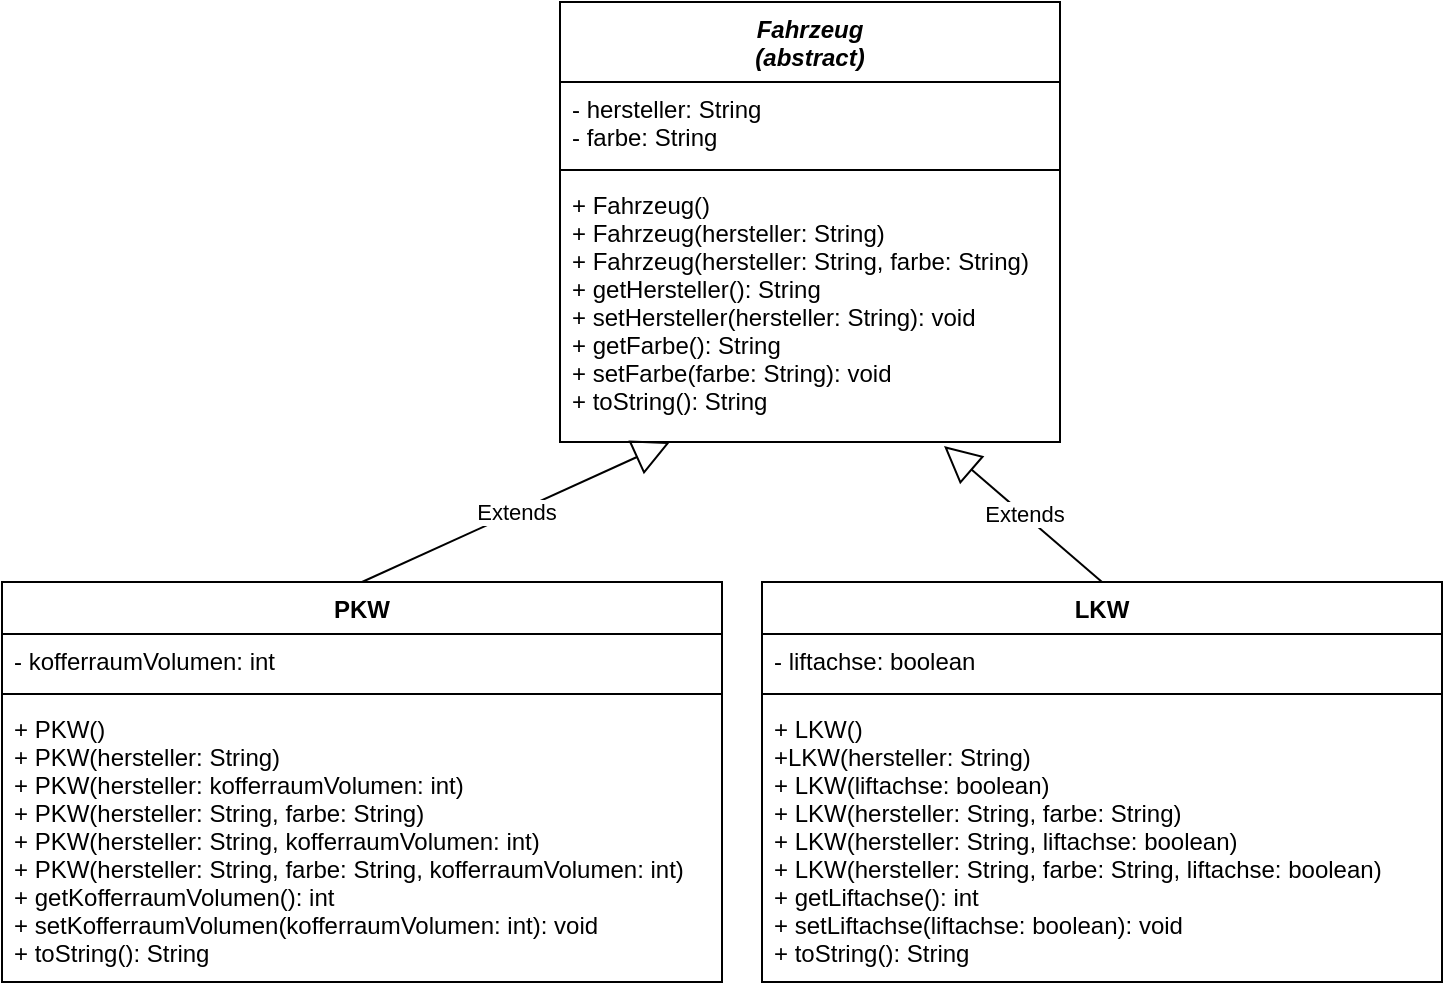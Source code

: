 <mxfile version="15.7.3" type="device"><diagram id="lZEy_WBqA3A3DqOZlL50" name="Seite-1"><mxGraphModel dx="1102" dy="865" grid="1" gridSize="10" guides="1" tooltips="1" connect="1" arrows="1" fold="1" page="1" pageScale="1" pageWidth="827" pageHeight="1169" math="0" shadow="0"><root><mxCell id="0"/><mxCell id="1" parent="0"/><mxCell id="HGOWl45YJo5ajphe01xT-1" value="Fahrzeug&#10;(abstract)" style="swimlane;fontStyle=3;align=center;verticalAlign=top;childLayout=stackLayout;horizontal=1;startSize=40;horizontalStack=0;resizeParent=1;resizeParentMax=0;resizeLast=0;collapsible=1;marginBottom=0;" parent="1" vertex="1"><mxGeometry x="289" y="20" width="250" height="220" as="geometry"/></mxCell><mxCell id="HGOWl45YJo5ajphe01xT-2" value="- hersteller: String&#10;- farbe: String&#10;" style="text;strokeColor=none;fillColor=none;align=left;verticalAlign=top;spacingLeft=4;spacingRight=4;overflow=hidden;rotatable=0;points=[[0,0.5],[1,0.5]];portConstraint=eastwest;" parent="HGOWl45YJo5ajphe01xT-1" vertex="1"><mxGeometry y="40" width="250" height="40" as="geometry"/></mxCell><mxCell id="HGOWl45YJo5ajphe01xT-3" value="" style="line;strokeWidth=1;fillColor=none;align=left;verticalAlign=middle;spacingTop=-1;spacingLeft=3;spacingRight=3;rotatable=0;labelPosition=right;points=[];portConstraint=eastwest;" parent="HGOWl45YJo5ajphe01xT-1" vertex="1"><mxGeometry y="80" width="250" height="8" as="geometry"/></mxCell><mxCell id="HGOWl45YJo5ajphe01xT-4" value="+ Fahrzeug()&#10;+ Fahrzeug(hersteller: String)&#10;+ Fahrzeug(hersteller: String, farbe: String)&#10;+ getHersteller(): String&#10;+ setHersteller(hersteller: String): void&#10;+ getFarbe(): String&#10;+ setFarbe(farbe: String): void&#10;+ toString(): String&#10;" style="text;strokeColor=none;fillColor=none;align=left;verticalAlign=top;spacingLeft=4;spacingRight=4;overflow=hidden;rotatable=0;points=[[0,0.5],[1,0.5]];portConstraint=eastwest;" parent="HGOWl45YJo5ajphe01xT-1" vertex="1"><mxGeometry y="88" width="250" height="132" as="geometry"/></mxCell><mxCell id="HGOWl45YJo5ajphe01xT-5" value="PKW" style="swimlane;fontStyle=1;align=center;verticalAlign=top;childLayout=stackLayout;horizontal=1;startSize=26;horizontalStack=0;resizeParent=1;resizeParentMax=0;resizeLast=0;collapsible=1;marginBottom=0;" parent="1" vertex="1"><mxGeometry x="10" y="310" width="360" height="200" as="geometry"/></mxCell><mxCell id="HGOWl45YJo5ajphe01xT-6" value="- kofferraumVolumen: int" style="text;strokeColor=none;fillColor=none;align=left;verticalAlign=top;spacingLeft=4;spacingRight=4;overflow=hidden;rotatable=0;points=[[0,0.5],[1,0.5]];portConstraint=eastwest;" parent="HGOWl45YJo5ajphe01xT-5" vertex="1"><mxGeometry y="26" width="360" height="26" as="geometry"/></mxCell><mxCell id="HGOWl45YJo5ajphe01xT-7" value="" style="line;strokeWidth=1;fillColor=none;align=left;verticalAlign=middle;spacingTop=-1;spacingLeft=3;spacingRight=3;rotatable=0;labelPosition=right;points=[];portConstraint=eastwest;" parent="HGOWl45YJo5ajphe01xT-5" vertex="1"><mxGeometry y="52" width="360" height="8" as="geometry"/></mxCell><mxCell id="HGOWl45YJo5ajphe01xT-8" value="+ PKW()&#10;+ PKW(hersteller: String)&#10;+ PKW(hersteller: kofferraumVolumen: int)&#10;+ PKW(hersteller: String, farbe: String)&#10;+ PKW(hersteller: String, kofferraumVolumen: int)&#10;+ PKW(hersteller: String, farbe: String, kofferraumVolumen: int)&#10;+ getKofferraumVolumen(): int&#10;+ setKofferraumVolumen(kofferraumVolumen: int): void&#10;+ toString(): String" style="text;strokeColor=none;fillColor=none;align=left;verticalAlign=top;spacingLeft=4;spacingRight=4;overflow=hidden;rotatable=0;points=[[0,0.5],[1,0.5]];portConstraint=eastwest;" parent="HGOWl45YJo5ajphe01xT-5" vertex="1"><mxGeometry y="60" width="360" height="140" as="geometry"/></mxCell><mxCell id="HGOWl45YJo5ajphe01xT-9" value="Extends" style="endArrow=block;endSize=16;endFill=0;html=1;rounded=0;entryX=0.22;entryY=1;entryDx=0;entryDy=0;entryPerimeter=0;exitX=0.5;exitY=0;exitDx=0;exitDy=0;" parent="1" source="HGOWl45YJo5ajphe01xT-5" target="HGOWl45YJo5ajphe01xT-4" edge="1"><mxGeometry width="160" relative="1" as="geometry"><mxPoint x="210" y="370" as="sourcePoint"/><mxPoint x="370" y="370" as="targetPoint"/></mxGeometry></mxCell><mxCell id="HGOWl45YJo5ajphe01xT-10" value="LKW" style="swimlane;fontStyle=1;align=center;verticalAlign=top;childLayout=stackLayout;horizontal=1;startSize=26;horizontalStack=0;resizeParent=1;resizeParentMax=0;resizeLast=0;collapsible=1;marginBottom=0;" parent="1" vertex="1"><mxGeometry x="390" y="310" width="340" height="200" as="geometry"/></mxCell><mxCell id="HGOWl45YJo5ajphe01xT-11" value="- liftachse: boolean" style="text;strokeColor=none;fillColor=none;align=left;verticalAlign=top;spacingLeft=4;spacingRight=4;overflow=hidden;rotatable=0;points=[[0,0.5],[1,0.5]];portConstraint=eastwest;" parent="HGOWl45YJo5ajphe01xT-10" vertex="1"><mxGeometry y="26" width="340" height="26" as="geometry"/></mxCell><mxCell id="HGOWl45YJo5ajphe01xT-12" value="" style="line;strokeWidth=1;fillColor=none;align=left;verticalAlign=middle;spacingTop=-1;spacingLeft=3;spacingRight=3;rotatable=0;labelPosition=right;points=[];portConstraint=eastwest;" parent="HGOWl45YJo5ajphe01xT-10" vertex="1"><mxGeometry y="52" width="340" height="8" as="geometry"/></mxCell><mxCell id="HGOWl45YJo5ajphe01xT-13" value="+ LKW()&#10;+LKW(hersteller: String)&#10;+ LKW(liftachse: boolean)&#10;+ LKW(hersteller: String, farbe: String)&#10;+ LKW(hersteller: String, liftachse: boolean)&#10;+ LKW(hersteller: String, farbe: String, liftachse: boolean)&#10;+ getLiftachse(): int&#10;+ setLiftachse(liftachse: boolean): void&#10;+ toString(): String" style="text;strokeColor=none;fillColor=none;align=left;verticalAlign=top;spacingLeft=4;spacingRight=4;overflow=hidden;rotatable=0;points=[[0,0.5],[1,0.5]];portConstraint=eastwest;" parent="HGOWl45YJo5ajphe01xT-10" vertex="1"><mxGeometry y="60" width="340" height="140" as="geometry"/></mxCell><mxCell id="HGOWl45YJo5ajphe01xT-14" value="Extends" style="endArrow=block;endSize=16;endFill=0;html=1;rounded=0;entryX=0.768;entryY=1.015;entryDx=0;entryDy=0;entryPerimeter=0;exitX=0.5;exitY=0;exitDx=0;exitDy=0;" parent="1" source="HGOWl45YJo5ajphe01xT-10" target="HGOWl45YJo5ajphe01xT-4" edge="1"><mxGeometry width="160" relative="1" as="geometry"><mxPoint x="190" y="340" as="sourcePoint"/><mxPoint x="375" y="250" as="targetPoint"/></mxGeometry></mxCell></root></mxGraphModel></diagram></mxfile>